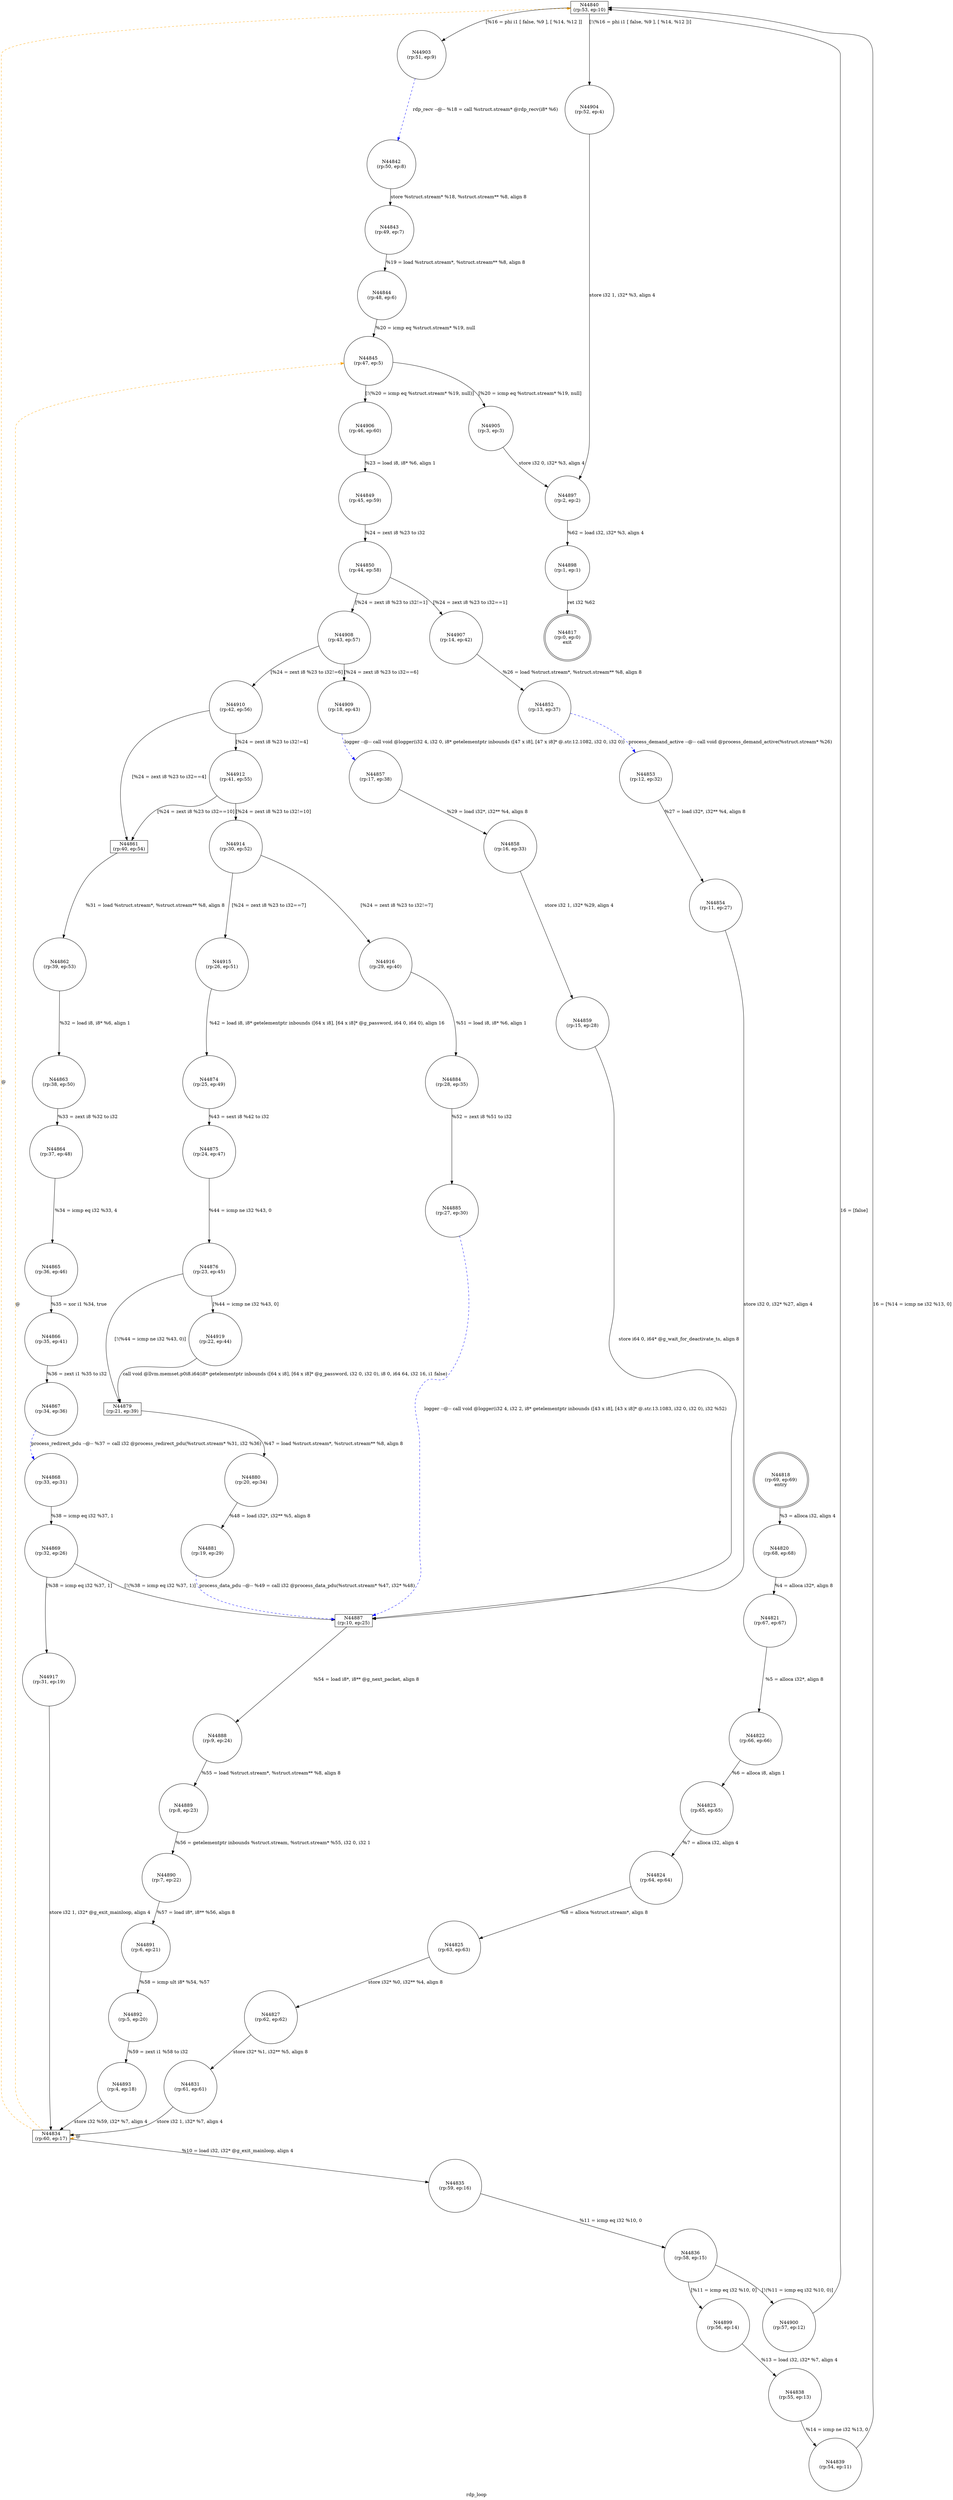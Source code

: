 digraph rdp_loop {
label="rdp_loop"
44817 [label="N44817\n(rp:0, ep:0)\nexit", shape="doublecircle"]
44818 [label="N44818\n(rp:69, ep:69)\nentry", shape="doublecircle"]
44818 -> 44820 [label="%3 = alloca i32, align 4"]
44820 [label="N44820\n(rp:68, ep:68)", shape="circle"]
44820 -> 44821 [label="%4 = alloca i32*, align 8"]
44821 [label="N44821\n(rp:67, ep:67)", shape="circle"]
44821 -> 44822 [label="%5 = alloca i32*, align 8"]
44822 [label="N44822\n(rp:66, ep:66)", shape="circle"]
44822 -> 44823 [label="%6 = alloca i8, align 1"]
44823 [label="N44823\n(rp:65, ep:65)", shape="circle"]
44823 -> 44824 [label="%7 = alloca i32, align 4"]
44824 [label="N44824\n(rp:64, ep:64)", shape="circle"]
44824 -> 44825 [label="%8 = alloca %struct.stream*, align 8"]
44825 [label="N44825\n(rp:63, ep:63)", shape="circle"]
44825 -> 44827 [label="store i32* %0, i32** %4, align 8"]
44827 [label="N44827\n(rp:62, ep:62)", shape="circle"]
44827 -> 44831 [label="store i32* %1, i32** %5, align 8"]
44831 [label="N44831\n(rp:61, ep:61)", shape="circle"]
44831 -> 44834 [label="store i32 1, i32* %7, align 4"]
44834 [label="N44834\n(rp:60, ep:17)", shape="box"]
44834 -> 44835 [label="%10 = load i32, i32* @g_exit_mainloop, align 4"]
44834 -> 44834 [label="@", style="dashed", color="orange"]
44834 -> 44840 [label="@", style="dashed", color="orange"]
44834 -> 44845 [label="@", style="dashed", color="orange"]
44835 [label="N44835\n(rp:59, ep:16)", shape="circle"]
44835 -> 44836 [label="%11 = icmp eq i32 %10, 0"]
44836 [label="N44836\n(rp:58, ep:15)", shape="circle"]
44836 -> 44899 [label="[%11 = icmp eq i32 %10, 0]"]
44836 -> 44900 [label="[!(%11 = icmp eq i32 %10, 0)]"]
44838 [label="N44838\n(rp:55, ep:13)", shape="circle"]
44838 -> 44839 [label="%14 = icmp ne i32 %13, 0"]
44839 [label="N44839\n(rp:54, ep:11)", shape="circle"]
44839 -> 44840 [label="16 = [%14 = icmp ne i32 %13, 0]"]
44840 [label="N44840\n(rp:53, ep:10)", shape="box"]
44840 -> 44903 [label="[%16 = phi i1 [ false, %9 ], [ %14, %12 ]]"]
44840 -> 44904 [label="[!(%16 = phi i1 [ false, %9 ], [ %14, %12 ])]"]
44842 [label="N44842\n(rp:50, ep:8)", shape="circle"]
44842 -> 44843 [label="store %struct.stream* %18, %struct.stream** %8, align 8"]
44843 [label="N44843\n(rp:49, ep:7)", shape="circle"]
44843 -> 44844 [label="%19 = load %struct.stream*, %struct.stream** %8, align 8"]
44844 [label="N44844\n(rp:48, ep:6)", shape="circle"]
44844 -> 44845 [label="%20 = icmp eq %struct.stream* %19, null"]
44845 [label="N44845\n(rp:47, ep:5)", shape="circle"]
44845 -> 44905 [label="[%20 = icmp eq %struct.stream* %19, null]"]
44845 -> 44906 [label="[!(%20 = icmp eq %struct.stream* %19, null)]"]
44849 [label="N44849\n(rp:45, ep:59)", shape="circle"]
44849 -> 44850 [label="%24 = zext i8 %23 to i32"]
44850 [label="N44850\n(rp:44, ep:58)", shape="circle"]
44850 -> 44907 [label="[%24 = zext i8 %23 to i32==1]"]
44850 -> 44908 [label="[%24 = zext i8 %23 to i32!=1]"]
44852 [label="N44852\n(rp:13, ep:37)", shape="circle"]
44852 -> 44853 [label="process_demand_active --@-- call void @process_demand_active(%struct.stream* %26)", style="dashed", color="blue"]
44853 [label="N44853\n(rp:12, ep:32)", shape="circle"]
44853 -> 44854 [label="%27 = load i32*, i32** %4, align 8"]
44854 [label="N44854\n(rp:11, ep:27)", shape="circle"]
44854 -> 44887 [label="store i32 0, i32* %27, align 4"]
44857 [label="N44857\n(rp:17, ep:38)", shape="circle"]
44857 -> 44858 [label="%29 = load i32*, i32** %4, align 8"]
44858 [label="N44858\n(rp:16, ep:33)", shape="circle"]
44858 -> 44859 [label="store i32 1, i32* %29, align 4"]
44859 [label="N44859\n(rp:15, ep:28)", shape="circle"]
44859 -> 44887 [label="store i64 0, i64* @g_wait_for_deactivate_ts, align 8"]
44861 [label="N44861\n(rp:40, ep:54)", shape="box"]
44861 -> 44862 [label="%31 = load %struct.stream*, %struct.stream** %8, align 8"]
44862 [label="N44862\n(rp:39, ep:53)", shape="circle"]
44862 -> 44863 [label="%32 = load i8, i8* %6, align 1"]
44863 [label="N44863\n(rp:38, ep:50)", shape="circle"]
44863 -> 44864 [label="%33 = zext i8 %32 to i32"]
44864 [label="N44864\n(rp:37, ep:48)", shape="circle"]
44864 -> 44865 [label="%34 = icmp eq i32 %33, 4"]
44865 [label="N44865\n(rp:36, ep:46)", shape="circle"]
44865 -> 44866 [label="%35 = xor i1 %34, true"]
44866 [label="N44866\n(rp:35, ep:41)", shape="circle"]
44866 -> 44867 [label="%36 = zext i1 %35 to i32"]
44867 [label="N44867\n(rp:34, ep:36)", shape="circle"]
44867 -> 44868 [label="process_redirect_pdu --@-- %37 = call i32 @process_redirect_pdu(%struct.stream* %31, i32 %36)", style="dashed", color="blue"]
44868 [label="N44868\n(rp:33, ep:31)", shape="circle"]
44868 -> 44869 [label="%38 = icmp eq i32 %37, 1"]
44869 [label="N44869\n(rp:32, ep:26)", shape="circle"]
44869 -> 44917 [label="[%38 = icmp eq i32 %37, 1]"]
44869 -> 44887 [label="[!(%38 = icmp eq i32 %37, 1)]"]
44874 [label="N44874\n(rp:25, ep:49)", shape="circle"]
44874 -> 44875 [label="%43 = sext i8 %42 to i32"]
44875 [label="N44875\n(rp:24, ep:47)", shape="circle"]
44875 -> 44876 [label="%44 = icmp ne i32 %43, 0"]
44876 [label="N44876\n(rp:23, ep:45)", shape="circle"]
44876 -> 44919 [label="[%44 = icmp ne i32 %43, 0]"]
44876 -> 44879 [label="[!(%44 = icmp ne i32 %43, 0)]"]
44879 [label="N44879\n(rp:21, ep:39)", shape="box"]
44879 -> 44880 [label="%47 = load %struct.stream*, %struct.stream** %8, align 8"]
44880 [label="N44880\n(rp:20, ep:34)", shape="circle"]
44880 -> 44881 [label="%48 = load i32*, i32** %5, align 8"]
44881 [label="N44881\n(rp:19, ep:29)", shape="circle"]
44881 -> 44887 [label="process_data_pdu --@-- %49 = call i32 @process_data_pdu(%struct.stream* %47, i32* %48)", style="dashed", color="blue"]
44884 [label="N44884\n(rp:28, ep:35)", shape="circle"]
44884 -> 44885 [label="%52 = zext i8 %51 to i32"]
44885 [label="N44885\n(rp:27, ep:30)", shape="circle"]
44885 -> 44887 [label="logger --@-- call void @logger(i32 4, i32 2, i8* getelementptr inbounds ([43 x i8], [43 x i8]* @.str.13.1083, i32 0, i32 0), i32 %52)", style="dashed", color="blue"]
44887 [label="N44887\n(rp:10, ep:25)", shape="box"]
44887 -> 44888 [label="%54 = load i8*, i8** @g_next_packet, align 8"]
44888 [label="N44888\n(rp:9, ep:24)", shape="circle"]
44888 -> 44889 [label="%55 = load %struct.stream*, %struct.stream** %8, align 8"]
44889 [label="N44889\n(rp:8, ep:23)", shape="circle"]
44889 -> 44890 [label="%56 = getelementptr inbounds %struct.stream, %struct.stream* %55, i32 0, i32 1"]
44890 [label="N44890\n(rp:7, ep:22)", shape="circle"]
44890 -> 44891 [label="%57 = load i8*, i8** %56, align 8"]
44891 [label="N44891\n(rp:6, ep:21)", shape="circle"]
44891 -> 44892 [label="%58 = icmp ult i8* %54, %57"]
44892 [label="N44892\n(rp:5, ep:20)", shape="circle"]
44892 -> 44893 [label="%59 = zext i1 %58 to i32"]
44893 [label="N44893\n(rp:4, ep:18)", shape="circle"]
44893 -> 44834 [label="store i32 %59, i32* %7, align 4"]
44897 [label="N44897\n(rp:2, ep:2)", shape="circle"]
44897 -> 44898 [label="%62 = load i32, i32* %3, align 4"]
44898 [label="N44898\n(rp:1, ep:1)", shape="circle"]
44898 -> 44817 [label="ret i32 %62"]
44899 [label="N44899\n(rp:56, ep:14)", shape="circle"]
44899 -> 44838 [label="%13 = load i32, i32* %7, align 4"]
44900 [label="N44900\n(rp:57, ep:12)", shape="circle"]
44900 -> 44840 [label="16 = [false]"]
44903 [label="N44903\n(rp:51, ep:9)", shape="circle"]
44903 -> 44842 [label="rdp_recv --@-- %18 = call %struct.stream* @rdp_recv(i8* %6)", style="dashed", color="blue"]
44904 [label="N44904\n(rp:52, ep:4)", shape="circle"]
44904 -> 44897 [label="store i32 1, i32* %3, align 4"]
44905 [label="N44905\n(rp:3, ep:3)", shape="circle"]
44905 -> 44897 [label="store i32 0, i32* %3, align 4"]
44906 [label="N44906\n(rp:46, ep:60)", shape="circle"]
44906 -> 44849 [label="%23 = load i8, i8* %6, align 1"]
44907 [label="N44907\n(rp:14, ep:42)", shape="circle"]
44907 -> 44852 [label="%26 = load %struct.stream*, %struct.stream** %8, align 8"]
44908 [label="N44908\n(rp:43, ep:57)", shape="circle"]
44908 -> 44909 [label="[%24 = zext i8 %23 to i32==6]"]
44908 -> 44910 [label="[%24 = zext i8 %23 to i32!=6]"]
44909 [label="N44909\n(rp:18, ep:43)", shape="circle"]
44909 -> 44857 [label="logger --@-- call void @logger(i32 4, i32 0, i8* getelementptr inbounds ([47 x i8], [47 x i8]* @.str.12.1082, i32 0, i32 0))", style="dashed", color="blue"]
44910 [label="N44910\n(rp:42, ep:56)", shape="circle"]
44910 -> 44912 [label="[%24 = zext i8 %23 to i32!=4]"]
44910 -> 44861 [label="[%24 = zext i8 %23 to i32==4]"]
44912 [label="N44912\n(rp:41, ep:55)", shape="circle"]
44912 -> 44914 [label="[%24 = zext i8 %23 to i32!=10]"]
44912 -> 44861 [label="[%24 = zext i8 %23 to i32==10]"]
44914 [label="N44914\n(rp:30, ep:52)", shape="circle"]
44914 -> 44915 [label="[%24 = zext i8 %23 to i32==7]"]
44914 -> 44916 [label="[%24 = zext i8 %23 to i32!=7]"]
44915 [label="N44915\n(rp:26, ep:51)", shape="circle"]
44915 -> 44874 [label="%42 = load i8, i8* getelementptr inbounds ([64 x i8], [64 x i8]* @g_password, i64 0, i64 0), align 16"]
44916 [label="N44916\n(rp:29, ep:40)", shape="circle"]
44916 -> 44884 [label="%51 = load i8, i8* %6, align 1"]
44917 [label="N44917\n(rp:31, ep:19)", shape="circle"]
44917 -> 44834 [label="store i32 1, i32* @g_exit_mainloop, align 4"]
44919 [label="N44919\n(rp:22, ep:44)", shape="circle"]
44919 -> 44879 [label="call void @llvm.memset.p0i8.i64(i8* getelementptr inbounds ([64 x i8], [64 x i8]* @g_password, i32 0, i32 0), i8 0, i64 64, i32 16, i1 false)"]
}
